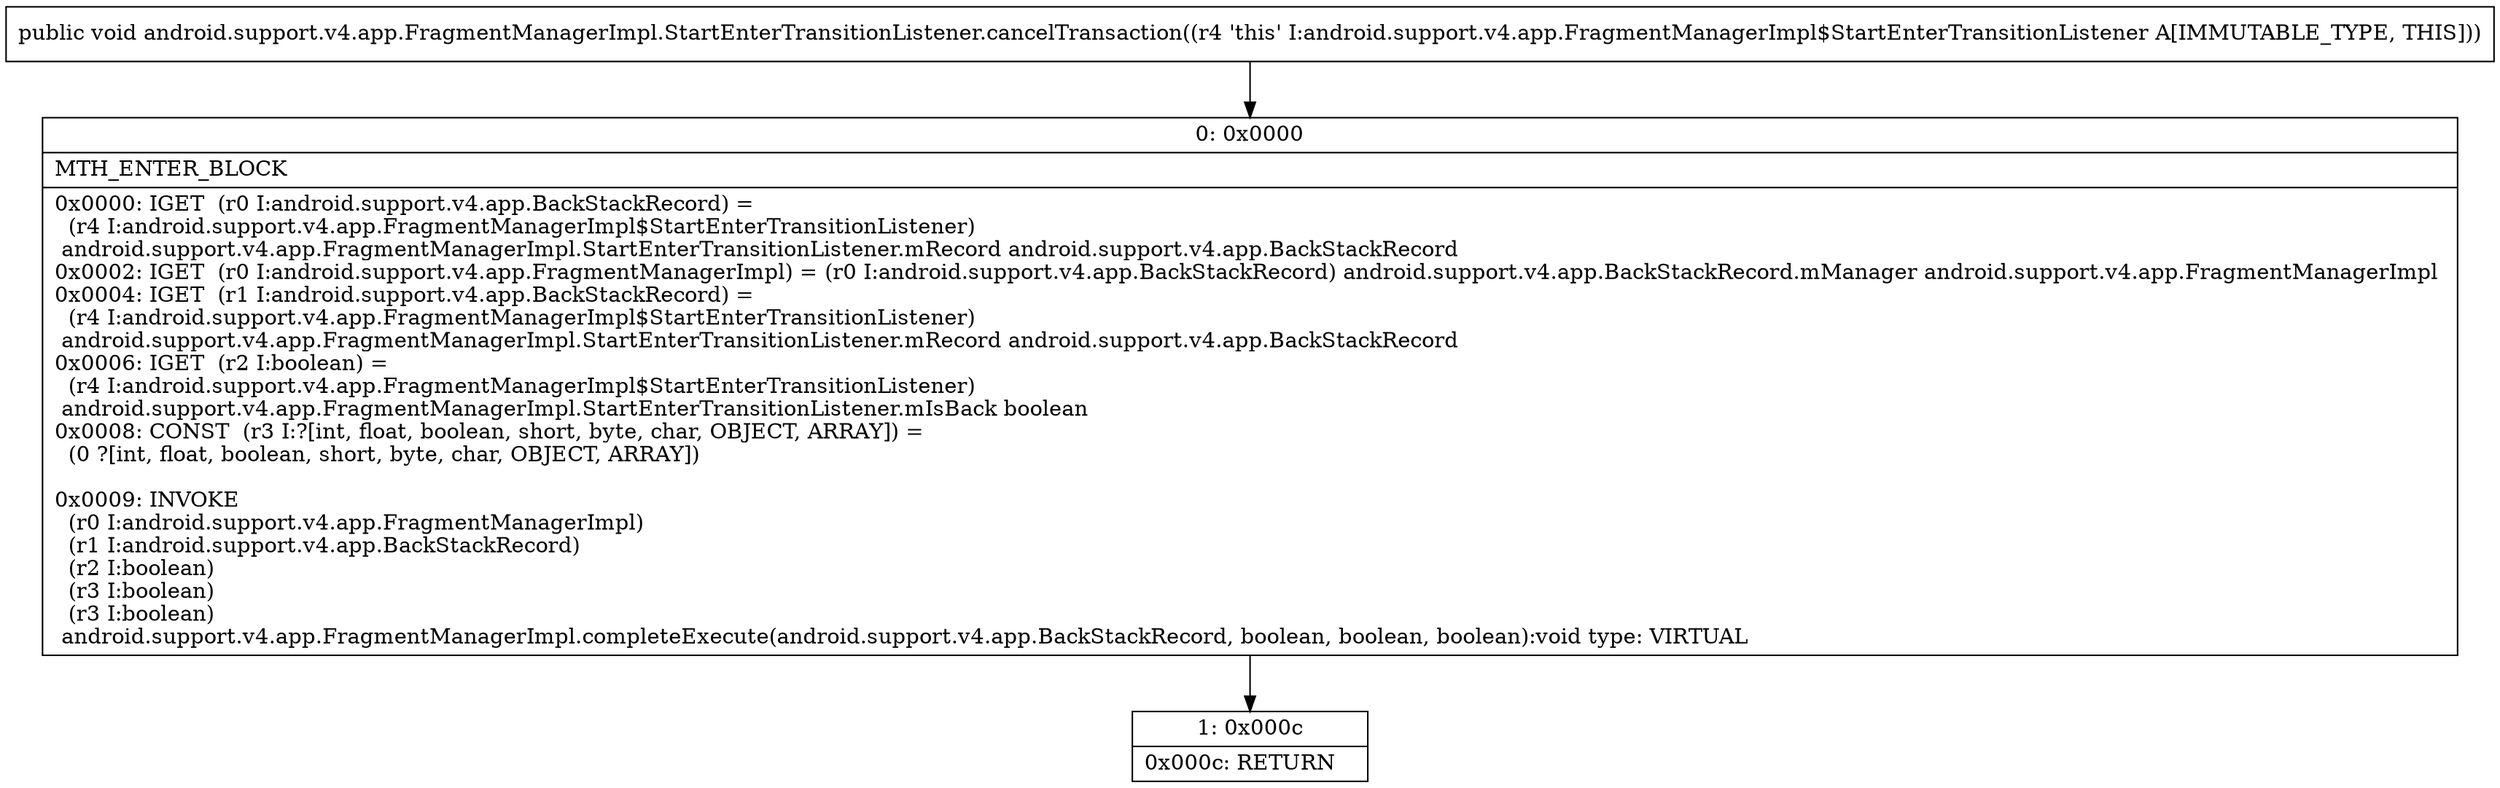 digraph "CFG forandroid.support.v4.app.FragmentManagerImpl.StartEnterTransitionListener.cancelTransaction()V" {
Node_0 [shape=record,label="{0\:\ 0x0000|MTH_ENTER_BLOCK\l|0x0000: IGET  (r0 I:android.support.v4.app.BackStackRecord) = \l  (r4 I:android.support.v4.app.FragmentManagerImpl$StartEnterTransitionListener)\l android.support.v4.app.FragmentManagerImpl.StartEnterTransitionListener.mRecord android.support.v4.app.BackStackRecord \l0x0002: IGET  (r0 I:android.support.v4.app.FragmentManagerImpl) = (r0 I:android.support.v4.app.BackStackRecord) android.support.v4.app.BackStackRecord.mManager android.support.v4.app.FragmentManagerImpl \l0x0004: IGET  (r1 I:android.support.v4.app.BackStackRecord) = \l  (r4 I:android.support.v4.app.FragmentManagerImpl$StartEnterTransitionListener)\l android.support.v4.app.FragmentManagerImpl.StartEnterTransitionListener.mRecord android.support.v4.app.BackStackRecord \l0x0006: IGET  (r2 I:boolean) = \l  (r4 I:android.support.v4.app.FragmentManagerImpl$StartEnterTransitionListener)\l android.support.v4.app.FragmentManagerImpl.StartEnterTransitionListener.mIsBack boolean \l0x0008: CONST  (r3 I:?[int, float, boolean, short, byte, char, OBJECT, ARRAY]) = \l  (0 ?[int, float, boolean, short, byte, char, OBJECT, ARRAY])\l \l0x0009: INVOKE  \l  (r0 I:android.support.v4.app.FragmentManagerImpl)\l  (r1 I:android.support.v4.app.BackStackRecord)\l  (r2 I:boolean)\l  (r3 I:boolean)\l  (r3 I:boolean)\l android.support.v4.app.FragmentManagerImpl.completeExecute(android.support.v4.app.BackStackRecord, boolean, boolean, boolean):void type: VIRTUAL \l}"];
Node_1 [shape=record,label="{1\:\ 0x000c|0x000c: RETURN   \l}"];
MethodNode[shape=record,label="{public void android.support.v4.app.FragmentManagerImpl.StartEnterTransitionListener.cancelTransaction((r4 'this' I:android.support.v4.app.FragmentManagerImpl$StartEnterTransitionListener A[IMMUTABLE_TYPE, THIS])) }"];
MethodNode -> Node_0;
Node_0 -> Node_1;
}


